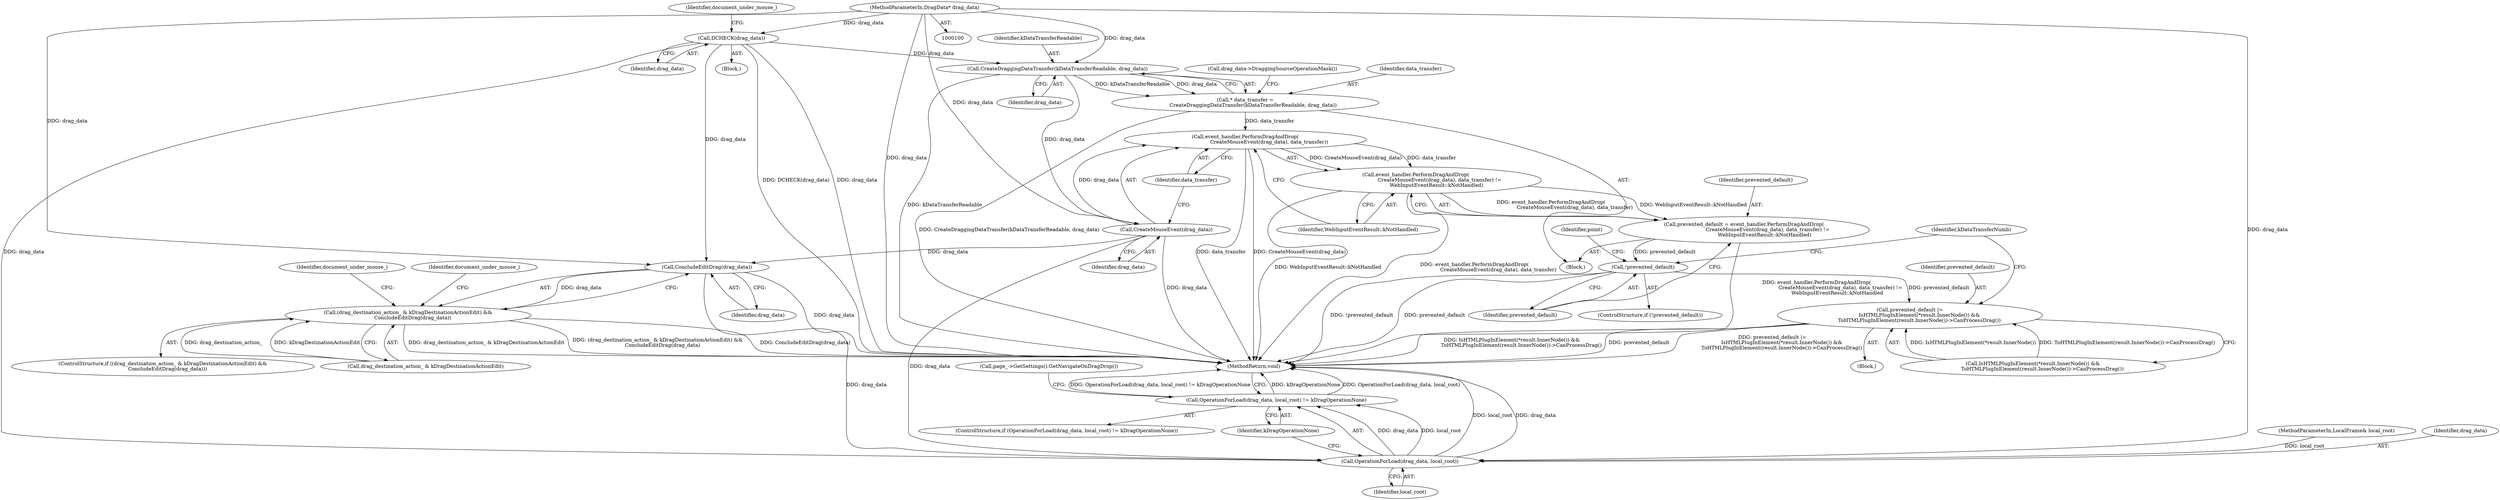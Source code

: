 digraph "0_Chrome_88fcb3a6899d77b64195423333ad81a00803f997_1@pointer" {
"1000101" [label="(MethodParameterIn,DragData* drag_data)"];
"1000104" [label="(Call,DCHECK(drag_data))"];
"1000137" [label="(Call,CreateDraggingDataTransfer(kDataTransferReadable, drag_data))"];
"1000135" [label="(Call,* data_transfer =\n          CreateDraggingDataTransfer(kDataTransferReadable, drag_data))"];
"1000149" [label="(Call,event_handler.PerformDragAndDrop(\n                              CreateMouseEvent(drag_data), data_transfer))"];
"1000148" [label="(Call,event_handler.PerformDragAndDrop(\n                              CreateMouseEvent(drag_data), data_transfer) !=\n                          WebInputEventResult::kNotHandled)"];
"1000146" [label="(Call,prevented_default = event_handler.PerformDragAndDrop(\n                              CreateMouseEvent(drag_data), data_transfer) !=\n                          WebInputEventResult::kNotHandled)"];
"1000155" [label="(Call,!prevented_default)"];
"1000169" [label="(Call,prevented_default |=\n            IsHTMLPlugInElement(*result.InnerNode()) &&\n            ToHTMLPlugInElement(result.InnerNode())->CanProcessDrag())"];
"1000150" [label="(Call,CreateMouseEvent(drag_data))"];
"1000191" [label="(Call,ConcludeEditDrag(drag_data))"];
"1000187" [label="(Call,(drag_destination_action_ & kDragDestinationActionEdit) &&\n      ConcludeEditDrag(drag_data))"];
"1000203" [label="(Call,OperationForLoad(drag_data, local_root))"];
"1000202" [label="(Call,OperationForLoad(drag_data, local_root) != kDragOperationNone)"];
"1000192" [label="(Identifier,drag_data)"];
"1000169" [label="(Call,prevented_default |=\n            IsHTMLPlugInElement(*result.InnerNode()) &&\n            ToHTMLPlugInElement(result.InnerNode())->CanProcessDrag())"];
"1000209" [label="(Call,page_->GetSettings().GetNavigateOnDragDrop())"];
"1000199" [label="(Identifier,document_under_mouse_)"];
"1000187" [label="(Call,(drag_destination_action_ & kDragDestinationActionEdit) &&\n      ConcludeEditDrag(drag_data))"];
"1000227" [label="(MethodReturn,void)"];
"1000160" [label="(Identifier,point)"];
"1000146" [label="(Call,prevented_default = event_handler.PerformDragAndDrop(\n                              CreateMouseEvent(drag_data), data_transfer) !=\n                          WebInputEventResult::kNotHandled)"];
"1000205" [label="(Identifier,local_root)"];
"1000150" [label="(Call,CreateMouseEvent(drag_data))"];
"1000147" [label="(Identifier,prevented_default)"];
"1000177" [label="(Identifier,kDataTransferNumb)"];
"1000156" [label="(Identifier,prevented_default)"];
"1000138" [label="(Identifier,kDataTransferReadable)"];
"1000141" [label="(Call,drag_data->DraggingSourceOperationMask())"];
"1000149" [label="(Call,event_handler.PerformDragAndDrop(\n                              CreateMouseEvent(drag_data), data_transfer))"];
"1000155" [label="(Call,!prevented_default)"];
"1000171" [label="(Call,IsHTMLPlugInElement(*result.InnerNode()) &&\n            ToHTMLPlugInElement(result.InnerNode())->CanProcessDrag())"];
"1000188" [label="(Call,drag_destination_action_ & kDragDestinationActionEdit)"];
"1000195" [label="(Identifier,document_under_mouse_)"];
"1000191" [label="(Call,ConcludeEditDrag(drag_data))"];
"1000104" [label="(Call,DCHECK(drag_data))"];
"1000151" [label="(Identifier,drag_data)"];
"1000102" [label="(MethodParameterIn,LocalFrame& local_root)"];
"1000135" [label="(Call,* data_transfer =\n          CreateDraggingDataTransfer(kDataTransferReadable, drag_data))"];
"1000137" [label="(Call,CreateDraggingDataTransfer(kDataTransferReadable, drag_data))"];
"1000202" [label="(Call,OperationForLoad(drag_data, local_root) != kDragOperationNone)"];
"1000201" [label="(ControlStructure,if (OperationForLoad(drag_data, local_root) != kDragOperationNone))"];
"1000107" [label="(Identifier,document_under_mouse_)"];
"1000105" [label="(Identifier,drag_data)"];
"1000152" [label="(Identifier,data_transfer)"];
"1000133" [label="(Block,)"];
"1000206" [label="(Identifier,kDragOperationNone)"];
"1000153" [label="(Identifier,WebInputEventResult::kNotHandled)"];
"1000103" [label="(Block,)"];
"1000170" [label="(Identifier,prevented_default)"];
"1000186" [label="(ControlStructure,if ((drag_destination_action_ & kDragDestinationActionEdit) &&\n      ConcludeEditDrag(drag_data)))"];
"1000136" [label="(Identifier,data_transfer)"];
"1000157" [label="(Block,)"];
"1000148" [label="(Call,event_handler.PerformDragAndDrop(\n                              CreateMouseEvent(drag_data), data_transfer) !=\n                          WebInputEventResult::kNotHandled)"];
"1000139" [label="(Identifier,drag_data)"];
"1000101" [label="(MethodParameterIn,DragData* drag_data)"];
"1000203" [label="(Call,OperationForLoad(drag_data, local_root))"];
"1000204" [label="(Identifier,drag_data)"];
"1000154" [label="(ControlStructure,if (!prevented_default))"];
"1000101" -> "1000100"  [label="AST: "];
"1000101" -> "1000227"  [label="DDG: drag_data"];
"1000101" -> "1000104"  [label="DDG: drag_data"];
"1000101" -> "1000137"  [label="DDG: drag_data"];
"1000101" -> "1000150"  [label="DDG: drag_data"];
"1000101" -> "1000191"  [label="DDG: drag_data"];
"1000101" -> "1000203"  [label="DDG: drag_data"];
"1000104" -> "1000103"  [label="AST: "];
"1000104" -> "1000105"  [label="CFG: "];
"1000105" -> "1000104"  [label="AST: "];
"1000107" -> "1000104"  [label="CFG: "];
"1000104" -> "1000227"  [label="DDG: DCHECK(drag_data)"];
"1000104" -> "1000227"  [label="DDG: drag_data"];
"1000104" -> "1000137"  [label="DDG: drag_data"];
"1000104" -> "1000191"  [label="DDG: drag_data"];
"1000104" -> "1000203"  [label="DDG: drag_data"];
"1000137" -> "1000135"  [label="AST: "];
"1000137" -> "1000139"  [label="CFG: "];
"1000138" -> "1000137"  [label="AST: "];
"1000139" -> "1000137"  [label="AST: "];
"1000135" -> "1000137"  [label="CFG: "];
"1000137" -> "1000227"  [label="DDG: kDataTransferReadable"];
"1000137" -> "1000135"  [label="DDG: kDataTransferReadable"];
"1000137" -> "1000135"  [label="DDG: drag_data"];
"1000137" -> "1000150"  [label="DDG: drag_data"];
"1000135" -> "1000133"  [label="AST: "];
"1000136" -> "1000135"  [label="AST: "];
"1000141" -> "1000135"  [label="CFG: "];
"1000135" -> "1000227"  [label="DDG: CreateDraggingDataTransfer(kDataTransferReadable, drag_data)"];
"1000135" -> "1000149"  [label="DDG: data_transfer"];
"1000149" -> "1000148"  [label="AST: "];
"1000149" -> "1000152"  [label="CFG: "];
"1000150" -> "1000149"  [label="AST: "];
"1000152" -> "1000149"  [label="AST: "];
"1000153" -> "1000149"  [label="CFG: "];
"1000149" -> "1000227"  [label="DDG: data_transfer"];
"1000149" -> "1000227"  [label="DDG: CreateMouseEvent(drag_data)"];
"1000149" -> "1000148"  [label="DDG: CreateMouseEvent(drag_data)"];
"1000149" -> "1000148"  [label="DDG: data_transfer"];
"1000150" -> "1000149"  [label="DDG: drag_data"];
"1000148" -> "1000146"  [label="AST: "];
"1000148" -> "1000153"  [label="CFG: "];
"1000153" -> "1000148"  [label="AST: "];
"1000146" -> "1000148"  [label="CFG: "];
"1000148" -> "1000227"  [label="DDG: WebInputEventResult::kNotHandled"];
"1000148" -> "1000227"  [label="DDG: event_handler.PerformDragAndDrop(\n                              CreateMouseEvent(drag_data), data_transfer)"];
"1000148" -> "1000146"  [label="DDG: event_handler.PerformDragAndDrop(\n                              CreateMouseEvent(drag_data), data_transfer)"];
"1000148" -> "1000146"  [label="DDG: WebInputEventResult::kNotHandled"];
"1000146" -> "1000133"  [label="AST: "];
"1000147" -> "1000146"  [label="AST: "];
"1000156" -> "1000146"  [label="CFG: "];
"1000146" -> "1000227"  [label="DDG: event_handler.PerformDragAndDrop(\n                              CreateMouseEvent(drag_data), data_transfer) !=\n                          WebInputEventResult::kNotHandled"];
"1000146" -> "1000155"  [label="DDG: prevented_default"];
"1000155" -> "1000154"  [label="AST: "];
"1000155" -> "1000156"  [label="CFG: "];
"1000156" -> "1000155"  [label="AST: "];
"1000160" -> "1000155"  [label="CFG: "];
"1000177" -> "1000155"  [label="CFG: "];
"1000155" -> "1000227"  [label="DDG: !prevented_default"];
"1000155" -> "1000227"  [label="DDG: prevented_default"];
"1000155" -> "1000169"  [label="DDG: prevented_default"];
"1000169" -> "1000157"  [label="AST: "];
"1000169" -> "1000171"  [label="CFG: "];
"1000170" -> "1000169"  [label="AST: "];
"1000171" -> "1000169"  [label="AST: "];
"1000177" -> "1000169"  [label="CFG: "];
"1000169" -> "1000227"  [label="DDG: prevented_default |=\n            IsHTMLPlugInElement(*result.InnerNode()) &&\n            ToHTMLPlugInElement(result.InnerNode())->CanProcessDrag()"];
"1000169" -> "1000227"  [label="DDG: IsHTMLPlugInElement(*result.InnerNode()) &&\n            ToHTMLPlugInElement(result.InnerNode())->CanProcessDrag()"];
"1000169" -> "1000227"  [label="DDG: prevented_default"];
"1000171" -> "1000169"  [label="DDG: IsHTMLPlugInElement(*result.InnerNode())"];
"1000171" -> "1000169"  [label="DDG: ToHTMLPlugInElement(result.InnerNode())->CanProcessDrag()"];
"1000150" -> "1000151"  [label="CFG: "];
"1000151" -> "1000150"  [label="AST: "];
"1000152" -> "1000150"  [label="CFG: "];
"1000150" -> "1000227"  [label="DDG: drag_data"];
"1000150" -> "1000191"  [label="DDG: drag_data"];
"1000150" -> "1000203"  [label="DDG: drag_data"];
"1000191" -> "1000187"  [label="AST: "];
"1000191" -> "1000192"  [label="CFG: "];
"1000192" -> "1000191"  [label="AST: "];
"1000187" -> "1000191"  [label="CFG: "];
"1000191" -> "1000227"  [label="DDG: drag_data"];
"1000191" -> "1000187"  [label="DDG: drag_data"];
"1000191" -> "1000203"  [label="DDG: drag_data"];
"1000187" -> "1000186"  [label="AST: "];
"1000187" -> "1000188"  [label="CFG: "];
"1000188" -> "1000187"  [label="AST: "];
"1000195" -> "1000187"  [label="CFG: "];
"1000199" -> "1000187"  [label="CFG: "];
"1000187" -> "1000227"  [label="DDG: drag_destination_action_ & kDragDestinationActionEdit"];
"1000187" -> "1000227"  [label="DDG: (drag_destination_action_ & kDragDestinationActionEdit) &&\n      ConcludeEditDrag(drag_data)"];
"1000187" -> "1000227"  [label="DDG: ConcludeEditDrag(drag_data)"];
"1000188" -> "1000187"  [label="DDG: drag_destination_action_"];
"1000188" -> "1000187"  [label="DDG: kDragDestinationActionEdit"];
"1000203" -> "1000202"  [label="AST: "];
"1000203" -> "1000205"  [label="CFG: "];
"1000204" -> "1000203"  [label="AST: "];
"1000205" -> "1000203"  [label="AST: "];
"1000206" -> "1000203"  [label="CFG: "];
"1000203" -> "1000227"  [label="DDG: local_root"];
"1000203" -> "1000227"  [label="DDG: drag_data"];
"1000203" -> "1000202"  [label="DDG: drag_data"];
"1000203" -> "1000202"  [label="DDG: local_root"];
"1000102" -> "1000203"  [label="DDG: local_root"];
"1000202" -> "1000201"  [label="AST: "];
"1000202" -> "1000206"  [label="CFG: "];
"1000206" -> "1000202"  [label="AST: "];
"1000209" -> "1000202"  [label="CFG: "];
"1000227" -> "1000202"  [label="CFG: "];
"1000202" -> "1000227"  [label="DDG: kDragOperationNone"];
"1000202" -> "1000227"  [label="DDG: OperationForLoad(drag_data, local_root)"];
"1000202" -> "1000227"  [label="DDG: OperationForLoad(drag_data, local_root) != kDragOperationNone"];
}
